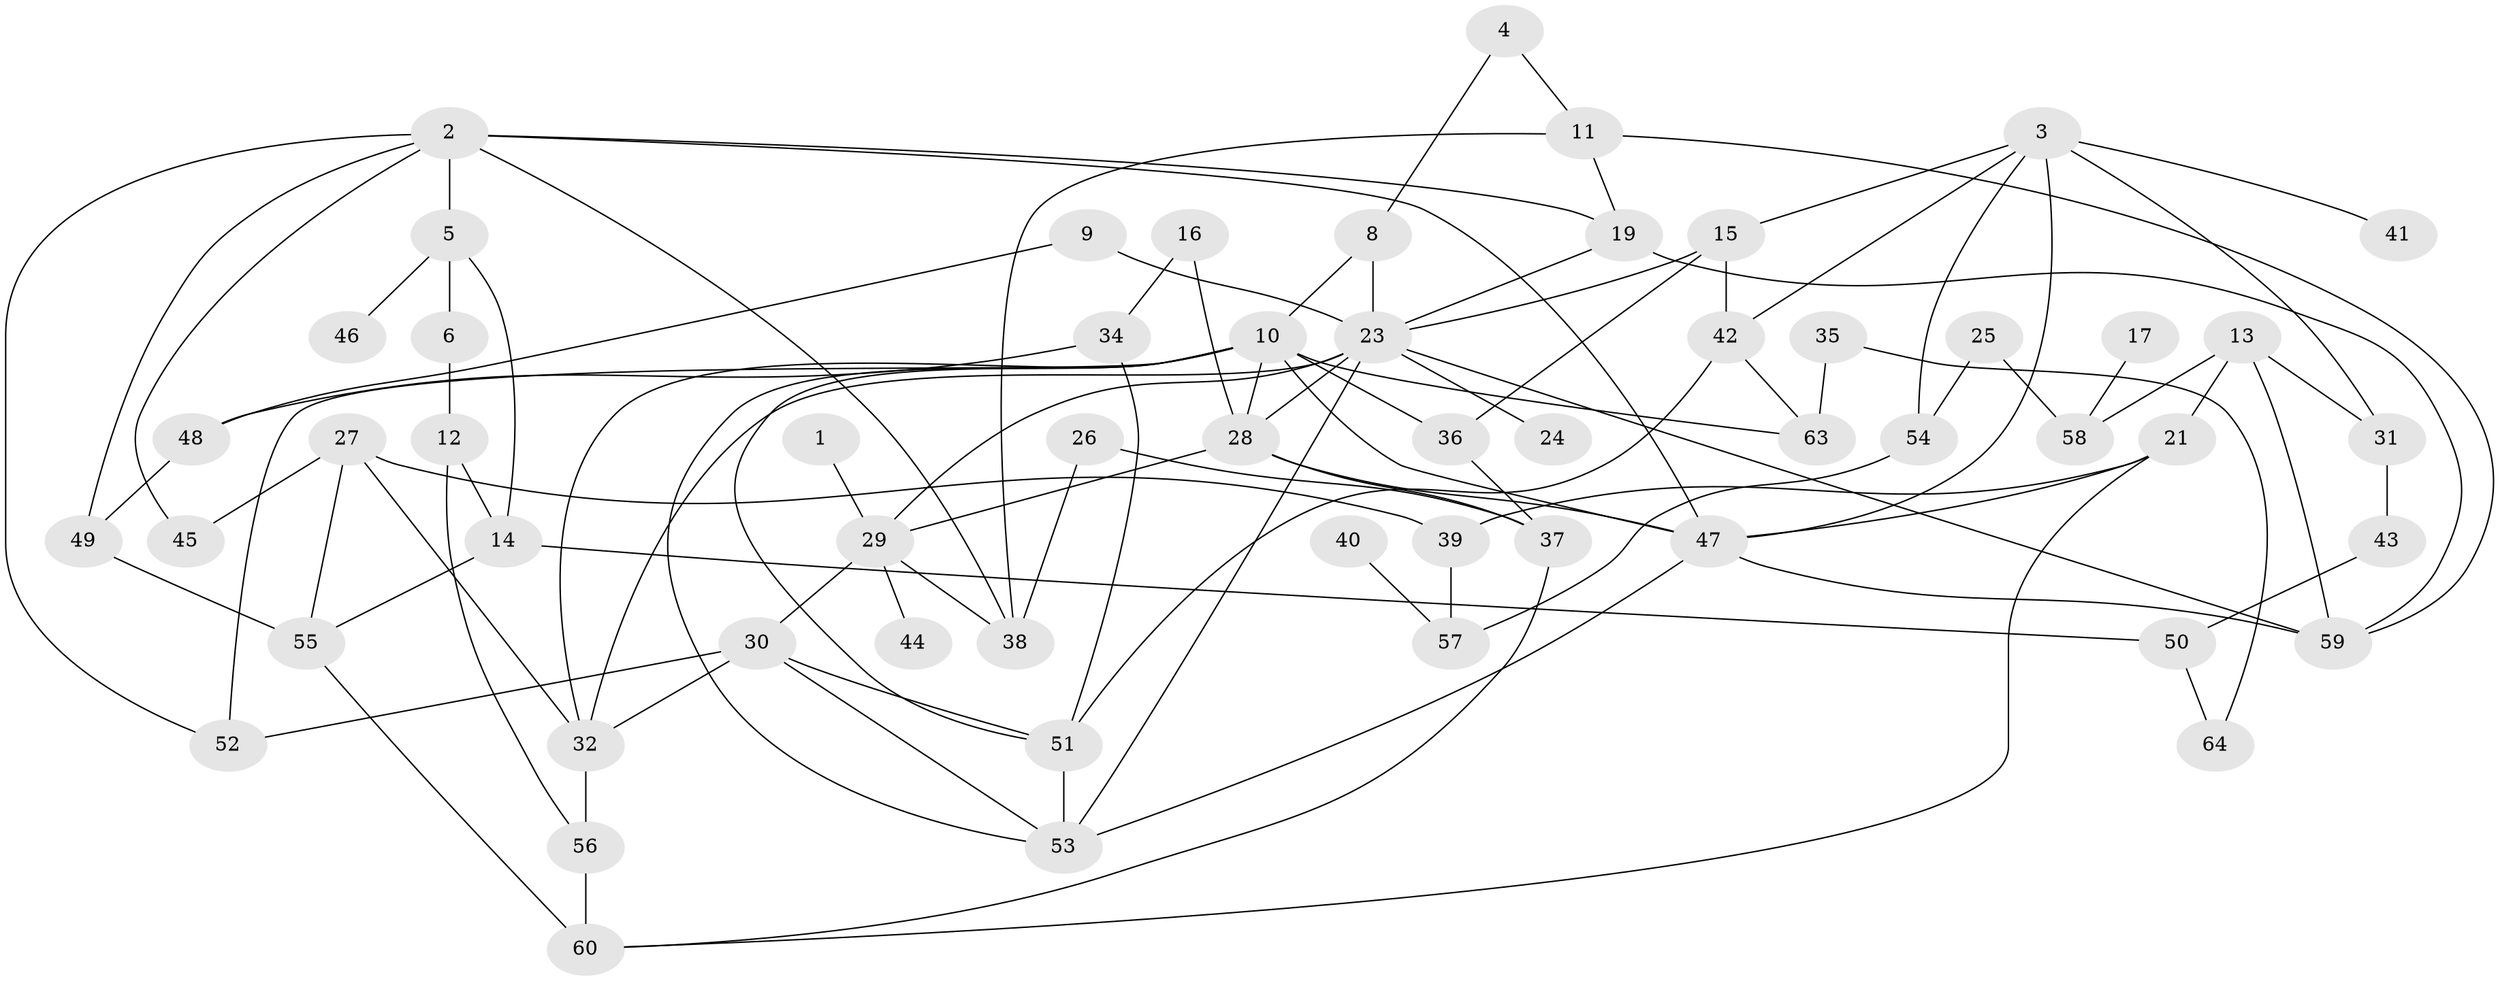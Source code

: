 // original degree distribution, {3: 0.2169811320754717, 2: 0.2830188679245283, 6: 0.02830188679245283, 5: 0.05660377358490566, 1: 0.14150943396226415, 4: 0.18867924528301888, 9: 0.009433962264150943, 0: 0.0660377358490566, 7: 0.009433962264150943}
// Generated by graph-tools (version 1.1) at 2025/35/03/04/25 23:35:44]
// undirected, 57 vertices, 100 edges
graph export_dot {
  node [color=gray90,style=filled];
  1;
  2;
  3;
  4;
  5;
  6;
  8;
  9;
  10;
  11;
  12;
  13;
  14;
  15;
  16;
  17;
  19;
  21;
  23;
  24;
  25;
  26;
  27;
  28;
  29;
  30;
  31;
  32;
  34;
  35;
  36;
  37;
  38;
  39;
  40;
  41;
  42;
  43;
  44;
  45;
  46;
  47;
  48;
  49;
  50;
  51;
  52;
  53;
  54;
  55;
  56;
  57;
  58;
  59;
  60;
  63;
  64;
  1 -- 29 [weight=1.0];
  2 -- 5 [weight=1.0];
  2 -- 19 [weight=1.0];
  2 -- 38 [weight=1.0];
  2 -- 45 [weight=1.0];
  2 -- 47 [weight=1.0];
  2 -- 49 [weight=1.0];
  2 -- 52 [weight=1.0];
  3 -- 15 [weight=1.0];
  3 -- 31 [weight=1.0];
  3 -- 41 [weight=1.0];
  3 -- 42 [weight=1.0];
  3 -- 47 [weight=1.0];
  3 -- 54 [weight=1.0];
  4 -- 8 [weight=1.0];
  4 -- 11 [weight=1.0];
  5 -- 6 [weight=1.0];
  5 -- 14 [weight=1.0];
  5 -- 46 [weight=1.0];
  6 -- 12 [weight=1.0];
  8 -- 10 [weight=1.0];
  8 -- 23 [weight=1.0];
  9 -- 23 [weight=1.0];
  9 -- 48 [weight=1.0];
  10 -- 28 [weight=1.0];
  10 -- 32 [weight=1.0];
  10 -- 36 [weight=1.0];
  10 -- 47 [weight=1.0];
  10 -- 51 [weight=1.0];
  10 -- 52 [weight=1.0];
  10 -- 53 [weight=1.0];
  10 -- 63 [weight=1.0];
  11 -- 19 [weight=1.0];
  11 -- 38 [weight=1.0];
  11 -- 59 [weight=1.0];
  12 -- 14 [weight=1.0];
  12 -- 56 [weight=1.0];
  13 -- 21 [weight=2.0];
  13 -- 31 [weight=1.0];
  13 -- 58 [weight=1.0];
  13 -- 59 [weight=1.0];
  14 -- 50 [weight=1.0];
  14 -- 55 [weight=1.0];
  15 -- 23 [weight=1.0];
  15 -- 36 [weight=1.0];
  15 -- 42 [weight=1.0];
  16 -- 28 [weight=1.0];
  16 -- 34 [weight=1.0];
  17 -- 58 [weight=1.0];
  19 -- 23 [weight=1.0];
  19 -- 59 [weight=1.0];
  21 -- 39 [weight=1.0];
  21 -- 47 [weight=1.0];
  21 -- 60 [weight=1.0];
  23 -- 24 [weight=1.0];
  23 -- 28 [weight=1.0];
  23 -- 29 [weight=1.0];
  23 -- 32 [weight=1.0];
  23 -- 53 [weight=1.0];
  23 -- 59 [weight=1.0];
  25 -- 54 [weight=1.0];
  25 -- 58 [weight=1.0];
  26 -- 37 [weight=1.0];
  26 -- 38 [weight=1.0];
  27 -- 32 [weight=1.0];
  27 -- 39 [weight=1.0];
  27 -- 45 [weight=1.0];
  27 -- 55 [weight=1.0];
  28 -- 29 [weight=1.0];
  28 -- 37 [weight=1.0];
  28 -- 47 [weight=1.0];
  29 -- 30 [weight=1.0];
  29 -- 38 [weight=1.0];
  29 -- 44 [weight=1.0];
  30 -- 32 [weight=1.0];
  30 -- 51 [weight=1.0];
  30 -- 52 [weight=1.0];
  30 -- 53 [weight=1.0];
  31 -- 43 [weight=1.0];
  32 -- 56 [weight=1.0];
  34 -- 48 [weight=1.0];
  34 -- 51 [weight=1.0];
  35 -- 63 [weight=1.0];
  35 -- 64 [weight=1.0];
  36 -- 37 [weight=1.0];
  37 -- 60 [weight=1.0];
  39 -- 57 [weight=1.0];
  40 -- 57 [weight=1.0];
  42 -- 51 [weight=1.0];
  42 -- 63 [weight=1.0];
  43 -- 50 [weight=1.0];
  47 -- 53 [weight=1.0];
  47 -- 59 [weight=1.0];
  48 -- 49 [weight=1.0];
  49 -- 55 [weight=1.0];
  50 -- 64 [weight=1.0];
  51 -- 53 [weight=1.0];
  54 -- 57 [weight=1.0];
  55 -- 60 [weight=1.0];
  56 -- 60 [weight=2.0];
}
